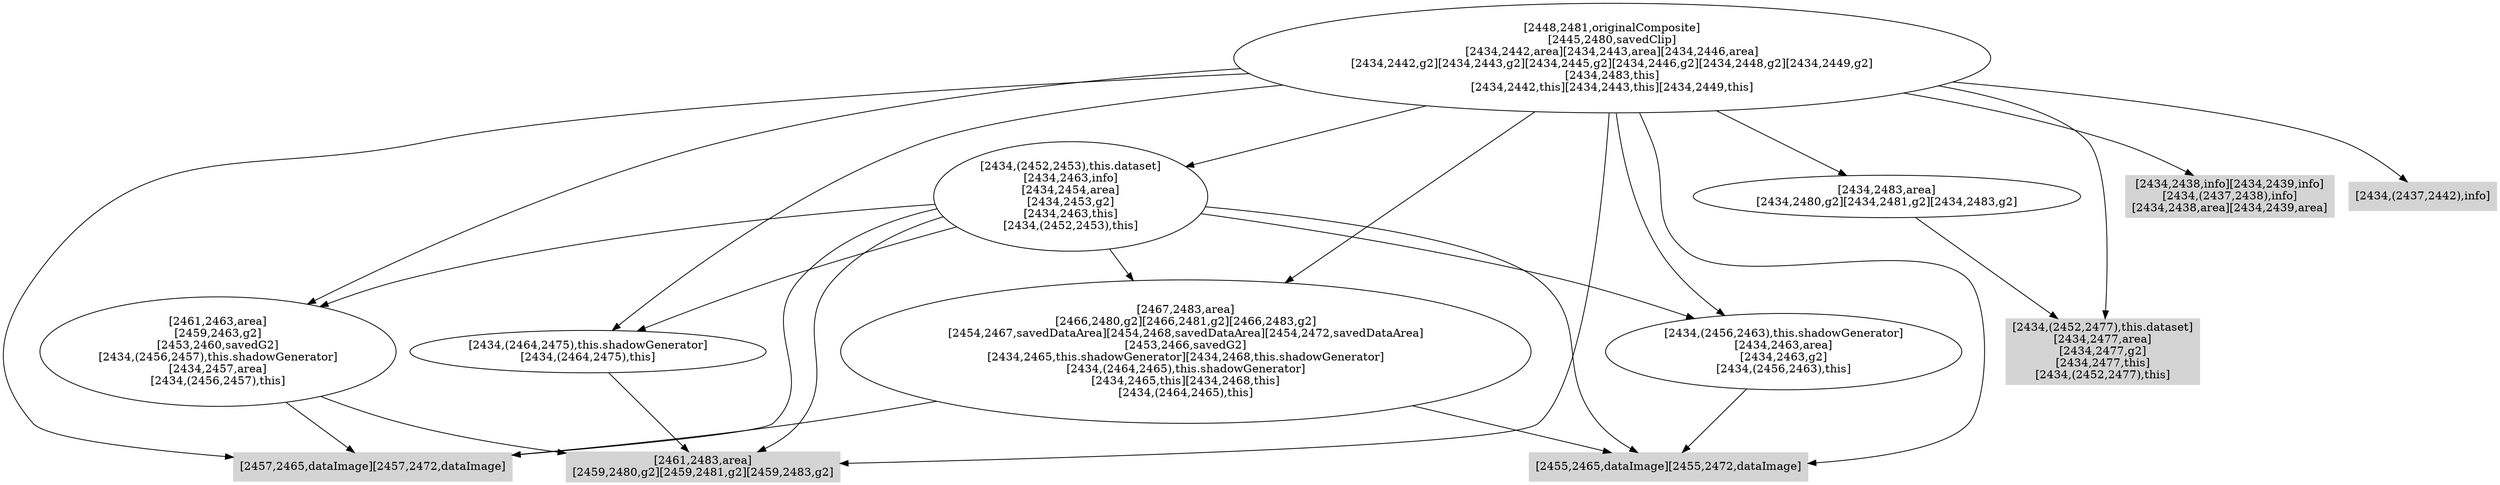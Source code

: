 digraph { 
3936 [shape=box,style=filled,color=".0 .0 .83",label="[2457,2465,dataImage][2457,2472,dataImage]"];
3937 [shape=box,style=filled,color=".0 .0 .83",label="[2461,2483,area]\n[2459,2480,g2][2459,2481,g2][2459,2483,g2]"];
3938 [label="[2461,2463,area]\n[2459,2463,g2]\n[2453,2460,savedG2]\n[2434,(2456,2457),this.shadowGenerator]\n[2434,2457,area]\n[2434,(2456,2457),this]"];
3939 [shape=box,style=filled,color=".0 .0 .83",label="[2455,2465,dataImage][2455,2472,dataImage]"];
3940 [label="[2434,(2456,2463),this.shadowGenerator]\n[2434,2463,area]\n[2434,2463,g2]\n[2434,(2456,2463),this]"];
3941 [label="[2467,2483,area]\n[2466,2480,g2][2466,2481,g2][2466,2483,g2]\n[2454,2467,savedDataArea][2454,2468,savedDataArea][2454,2472,savedDataArea]\n[2453,2466,savedG2]\n[2434,2465,this.shadowGenerator][2434,2468,this.shadowGenerator]\n[2434,(2464,2465),this.shadowGenerator]\n[2434,2465,this][2434,2468,this]\n[2434,(2464,2465),this]"];
3942 [label="[2434,(2464,2475),this.shadowGenerator]\n[2434,(2464,2475),this]"];
3943 [label="[2434,(2452,2453),this.dataset]\n[2434,2463,info]\n[2434,2454,area]\n[2434,2453,g2]\n[2434,2463,this]\n[2434,(2452,2453),this]"];
3944 [shape=box,style=filled,color=".0 .0 .83",label="[2434,(2452,2477),this.dataset]\n[2434,2477,area]\n[2434,2477,g2]\n[2434,2477,this]\n[2434,(2452,2477),this]"];
3945 [label="[2434,2483,area]\n[2434,2480,g2][2434,2481,g2][2434,2483,g2]"];
3946 [shape=box,style=filled,color=".0 .0 .83",label="[2434,2438,info][2434,2439,info]\n[2434,(2437,2438),info]\n[2434,2438,area][2434,2439,area]"];
3947 [shape=box,style=filled,color=".0 .0 .83",label="[2434,(2437,2442),info]"];
3948 [label="[2448,2481,originalComposite]\n[2445,2480,savedClip]\n[2434,2442,area][2434,2443,area][2434,2446,area]\n[2434,2442,g2][2434,2443,g2][2434,2445,g2][2434,2446,g2][2434,2448,g2][2434,2449,g2]\n[2434,2483,this]\n[2434,2442,this][2434,2443,this][2434,2449,this]"];
3938 -> 3936;
3938 -> 3937;
3940 -> 3939;
3941 -> 3936;
3941 -> 3939;
3942 -> 3937;
3943 -> 3936;
3943 -> 3937;
3943 -> 3938;
3943 -> 3939;
3943 -> 3940;
3943 -> 3941;
3943 -> 3942;
3945 -> 3944;
3948 -> 3936;
3948 -> 3937;
3948 -> 3938;
3948 -> 3939;
3948 -> 3940;
3948 -> 3941;
3948 -> 3942;
3948 -> 3943;
3948 -> 3944;
3948 -> 3945;
3948 -> 3946;
3948 -> 3947;
}